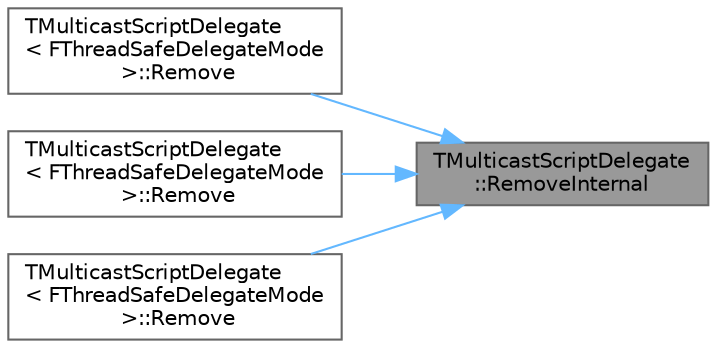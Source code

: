 digraph "TMulticastScriptDelegate::RemoveInternal"
{
 // INTERACTIVE_SVG=YES
 // LATEX_PDF_SIZE
  bgcolor="transparent";
  edge [fontname=Helvetica,fontsize=10,labelfontname=Helvetica,labelfontsize=10];
  node [fontname=Helvetica,fontsize=10,shape=box,height=0.2,width=0.4];
  rankdir="RL";
  Node1 [id="Node000001",label="TMulticastScriptDelegate\l::RemoveInternal",height=0.2,width=0.4,color="gray40", fillcolor="grey60", style="filled", fontcolor="black",tooltip="Removes a function from this multi-cast delegate's invocation list (performance is O(N))."];
  Node1 -> Node2 [id="edge1_Node000001_Node000002",dir="back",color="steelblue1",style="solid",tooltip=" "];
  Node2 [id="Node000002",label="TMulticastScriptDelegate\l\< FThreadSafeDelegateMode\l \>::Remove",height=0.2,width=0.4,color="grey40", fillcolor="white", style="filled",URL="$dc/d3a/classTMulticastScriptDelegate.html#a95f594fea7b312754b5bdf99d47fe4cc",tooltip=" "];
  Node1 -> Node3 [id="edge2_Node000001_Node000003",dir="back",color="steelblue1",style="solid",tooltip=" "];
  Node3 [id="Node000003",label="TMulticastScriptDelegate\l\< FThreadSafeDelegateMode\l \>::Remove",height=0.2,width=0.4,color="grey40", fillcolor="white", style="filled",URL="$dc/d3a/classTMulticastScriptDelegate.html#a3a4cdcf22f26251d227f915e0e3e58cc",tooltip=" "];
  Node1 -> Node4 [id="edge3_Node000001_Node000004",dir="back",color="steelblue1",style="solid",tooltip=" "];
  Node4 [id="Node000004",label="TMulticastScriptDelegate\l\< FThreadSafeDelegateMode\l \>::Remove",height=0.2,width=0.4,color="grey40", fillcolor="white", style="filled",URL="$dc/d3a/classTMulticastScriptDelegate.html#af90c4ee9a9b8910d0a358ea54413bd7b",tooltip=" "];
}
